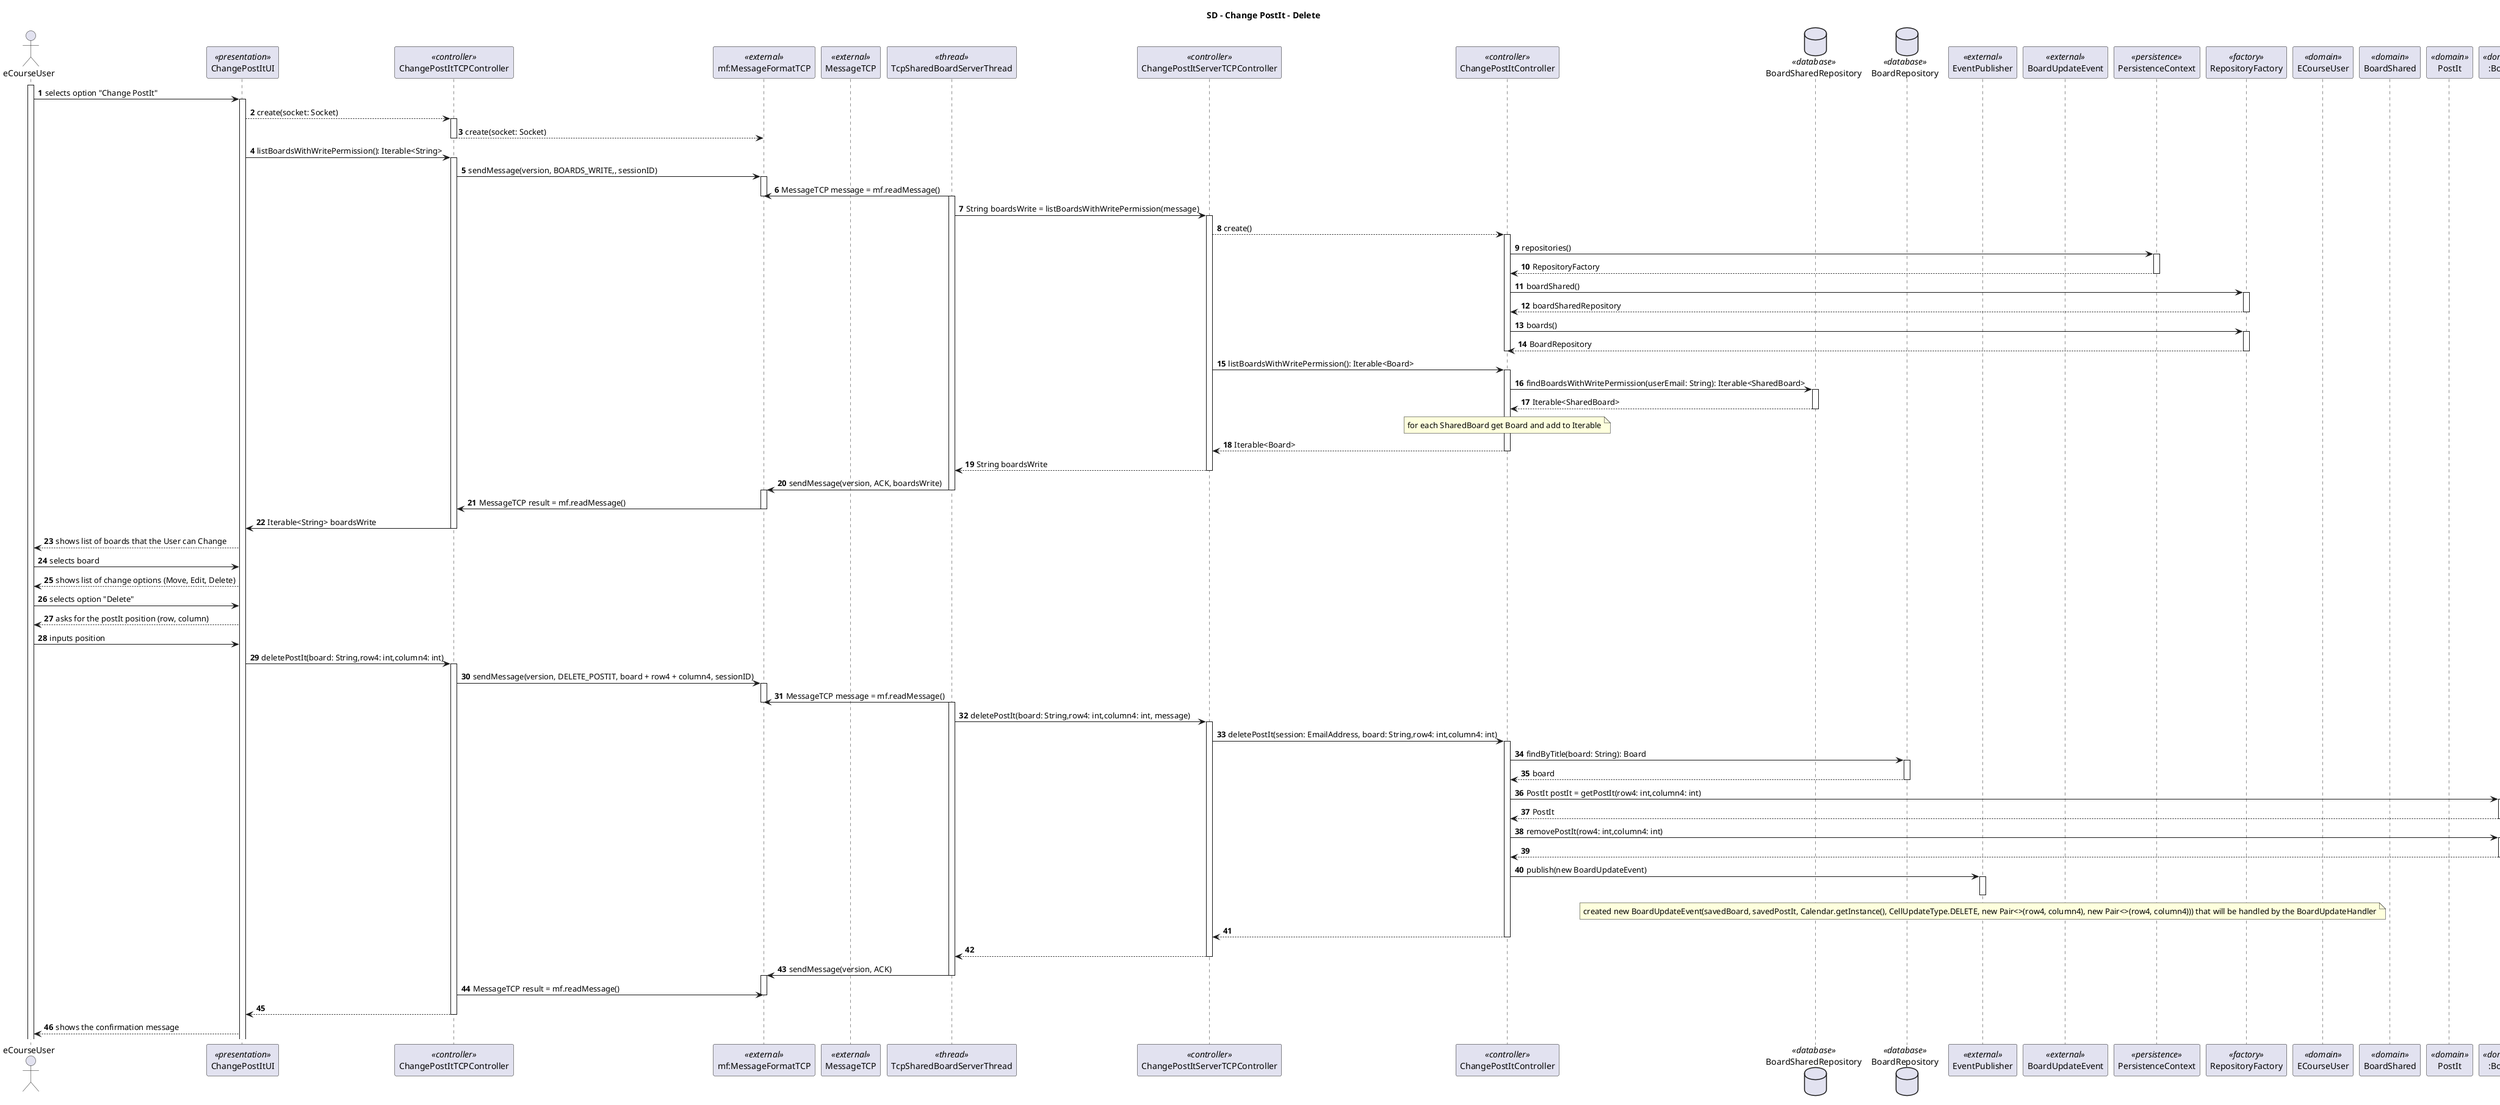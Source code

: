 @startuml
autonumber
title SD - Change PostIt - Delete

actor eCourseUser as USER
participant ChangePostItUI as UI <<presentation>>
participant ChangePostItTCPController as TCPCTRL <<controller>>
participant "mf:MessageFormatTCP" as mf <<external>>
participant MessageTCP as TCP <<external>>
participant TcpSharedBoardServerThread as Thread <<thread>>
participant ChangePostItServerTCPController as TCPSVCTRL <<controller>>
participant ChangePostItController as CTRL <<controller>>
database BoardSharedRepository as boardSharedRepo <<database>>
database BoardRepository as boardRepo <<database>>
participant EventPublisher as Publisher <<external>>
participant BoardUpdateEvent as Event <<external>>
participant PersistenceContext as Context <<persistence>>
participant RepositoryFactory as Factory <<factory>>
participant ECourseUser as User <<domain>>
participant BoardShared as BoardShared <<domain>>
participant PostIt as PostIt <<domain>>
participant ":Board" as board <<domain>>

activate USER
USER -> UI: selects option "Change PostIt"
activate UI
UI --> TCPCTRL: create(socket: Socket)
activate TCPCTRL
TCPCTRL --> mf: create(socket: Socket)
deactivate TCPCTRL
UI -> TCPCTRL: listBoardsWithWritePermission(): Iterable<String>
activate TCPCTRL
TCPCTRL -> mf: sendMessage(version, BOARDS_WRITE,, sessionID)
activate mf
Thread -> mf: MessageTCP message = mf.readMessage()
deactivate mf
activate Thread
Thread -> TCPSVCTRL: String boardsWrite = listBoardsWithWritePermission(message)
activate TCPSVCTRL
TCPSVCTRL --> CTRL : create()
activate CTRL
CTRL -> Context: repositories()
activate Context
Context --> CTRL: RepositoryFactory
deactivate Context
CTRL -> Factory: boardShared()
activate Factory
Factory --> CTRL: boardSharedRepository
deactivate Factory
CTRL -> Factory: boards()
activate Factory
Factory --> CTRL: BoardRepository
deactivate Factory
deactivate CTRL
TCPSVCTRL -> CTRL: listBoardsWithWritePermission(): Iterable<Board>
activate CTRL
CTRL -> boardSharedRepo: findBoardsWithWritePermission(userEmail: String): Iterable<SharedBoard>
activate boardSharedRepo
boardSharedRepo --> CTRL : Iterable<SharedBoard>
note over CTRL: for each SharedBoard get Board and add to Iterable
deactivate boardSharedRepo
CTRL --> TCPSVCTRL: Iterable<Board>
deactivate CTRL
TCPSVCTRL --> Thread: String boardsWrite
deactivate TCPSVCTRL
Thread -> mf: sendMessage(version, ACK, boardsWrite)
deactivate Thread
activate mf
mf -> TCPCTRL: MessageTCP result = mf.readMessage()
deactivate mf
TCPCTRL -> UI: Iterable<String> boardsWrite
deactivate TCPCTRL
UI --> USER: shows list of boards that the User can Change
USER -> UI: selects board
UI --> USER: shows list of change options (Move, Edit, Delete)
USER -> UI: selects option "Delete"
UI --> USER: asks for the postIt position (row, column)
USER -> UI: inputs position
UI -> TCPCTRL: deletePostIt(board: String,row4: int,column4: int)
activate TCPCTRL
TCPCTRL -> mf: sendMessage(version, DELETE_POSTIT, board + row4 + column4, sessionID)
activate mf
Thread -> mf: MessageTCP message = mf.readMessage()
deactivate mf
activate Thread
Thread -> TCPSVCTRL: deletePostIt(board: String,row4: int,column4: int, message)
activate TCPSVCTRL
TCPSVCTRL -> CTRL : deletePostIt(session: EmailAddress, board: String,row4: int,column4: int)
activate CTRL
CTRL -> boardRepo: findByTitle(board: String): Board
activate boardRepo
boardRepo --> CTRL : board
deactivate boardRepo
CTRL -> board: PostIt postIt = getPostIt(row4: int,column4: int)
activate board
board --> CTRL : PostIt
deactivate board
CTRL -> board: removePostIt(row4: int,column4: int)
activate board
board --> CTRL :
deactivate board
CTRL -> Publisher: publish(new BoardUpdateEvent)
activate Publisher
note over Publisher: created new BoardUpdateEvent(savedBoard, savedPostIt, Calendar.getInstance(), CellUpdateType.DELETE, new Pair<>(row4, column4), new Pair<>(row4, column4))) that will be handled by the BoardUpdateHandler
deactivate Publisher
CTRL --> TCPSVCTRL:
deactivate CTRL
TCPSVCTRL --> Thread:
deactivate TCPSVCTRL
Thread -> mf: sendMessage(version, ACK)
deactivate Thread
activate mf
TCPCTRL -> mf: MessageTCP result = mf.readMessage()
deactivate mf
TCPCTRL --> UI:
deactivate TCPCTRL
UI --> USER: shows the confirmation message


@enduml